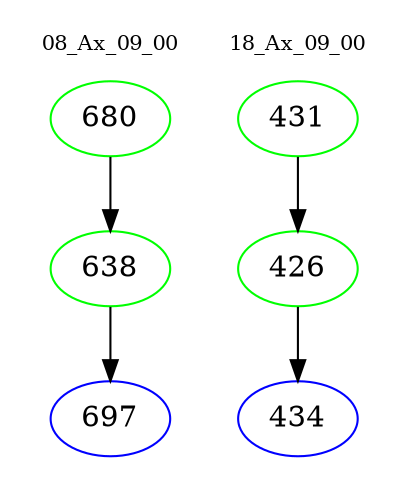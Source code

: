 digraph{
subgraph cluster_0 {
color = white
label = "08_Ax_09_00";
fontsize=10;
T0_680 [label="680", color="green"]
T0_680 -> T0_638 [color="black"]
T0_638 [label="638", color="green"]
T0_638 -> T0_697 [color="black"]
T0_697 [label="697", color="blue"]
}
subgraph cluster_1 {
color = white
label = "18_Ax_09_00";
fontsize=10;
T1_431 [label="431", color="green"]
T1_431 -> T1_426 [color="black"]
T1_426 [label="426", color="green"]
T1_426 -> T1_434 [color="black"]
T1_434 [label="434", color="blue"]
}
}
